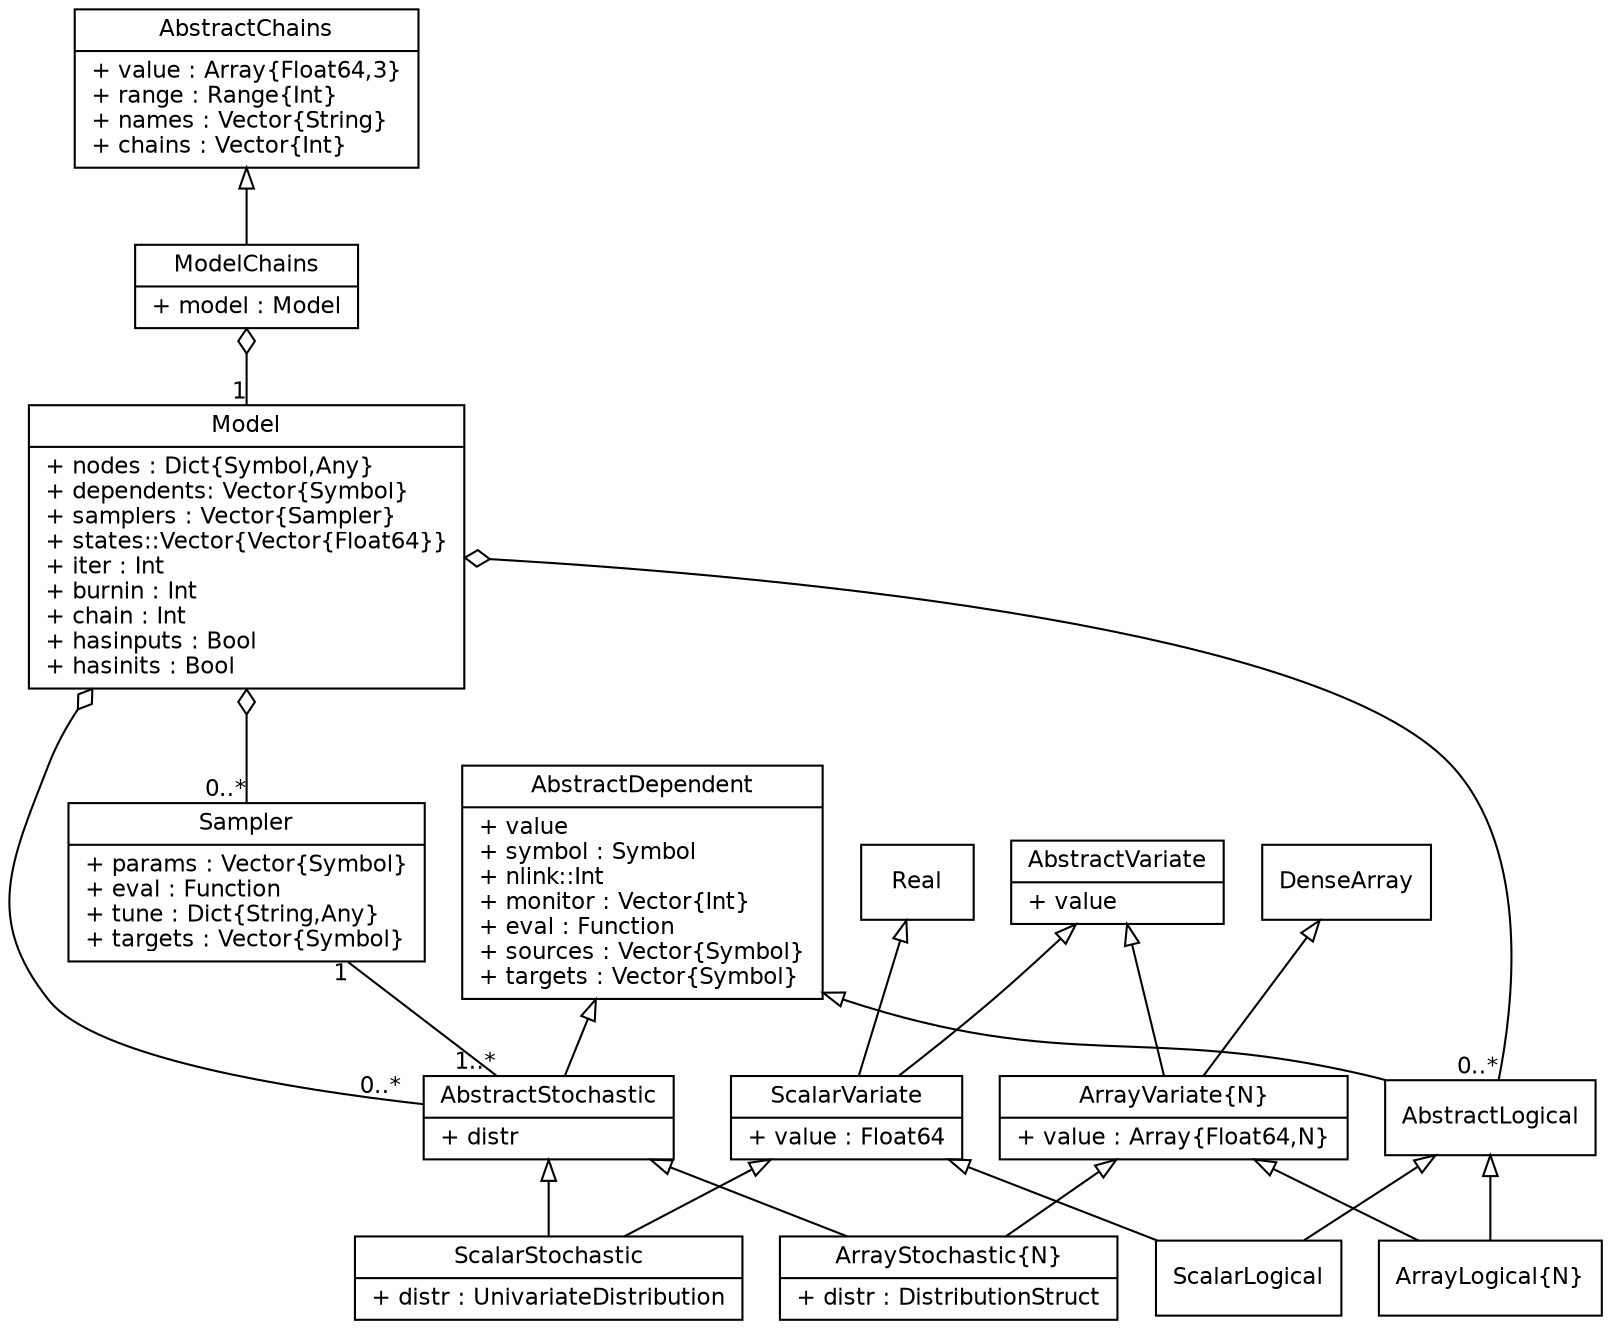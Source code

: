 graph MCMC {
    fontname = "Helvetica"
    fontsize = 11
    splines = true
    overlap = false

    node [fontname = "Helvetica", fontsize = 11, shape = record]

    edge [fontname = "Helvetica", fontsize = 11, dir = both, arrowtail = none, arrowhead = none]

    Real [label = "{Real}", pos="315,610"]

    DenseArray [label = "{DenseArray}", pos="324,570"]

    AbstractDependent [label = "{AbstractDependent|+ value\l+ symbol : Symbol\l+ nlink::Int\l+ monitor : Vector\{Int\}\l+ eval : Function\l+ sources : Vector\{Symbol\}\l+ targets : Vector\{Symbol\}\l}", pos="275,425"]

    AbstractLogical [label = "{AbstractLogical}", pos="75,425"]

    AbstractStochastic [label = "{AbstractStochastic|+ distr\l}", pos="495,425"]

    AbstractVariate [label = "{AbstractVariate|+ value\l}", pos="230,590"]

    ArrayLogical [label = "{ArrayLogical\{N\}}", pos="125,515"]

    ArrayStochastic [label = "{ArrayStochastic\{N\}|+ distr : DistributionStruct\l}", pos="425,515"]

    ArrayVariate [label = "{ArrayVariate\{N\}|+ value : Array\{Float64,N\}\l}", pos="275,515"]

    ScalarLogical [label = "{ScalarLogical}", pos="25,515"]

    ScalarStochastic [label = "{ScalarStochastic|+ distr : UnivariateDistribution\l}", pos="575,515"]

    ScalarVariate [label = "{ScalarVariate|+ value : Float64\l}", pos="275,665"]

    Model [label = "{Model|+ nodes : Dict\{Symbol,Any\}\l+ dependents: Vector\{Symbol\}\l+ samplers : Vector\{Sampler\}\l+ states::Vector\{Vector\{Float64\}\}\l+ iter : Int\l+ burnin : Int\l+ chain : Int\l+ hasinputs : Bool\l+ hasinits : Bool\l}", pos="275,290"]

    Sampler [label = "{Sampler|+ params : Vector\{Symbol\}\l+ eval : Function\l+ tune : Dict\{String,Any\}\l+ targets : Vector\{Symbol\}\l}", pos="495,290"]

    AbstractChains  [label = "{AbstractChains|+ value : Array\{Float64,3\}\l+ range : Range\{Int\}\l+ names : Vector\{String\}\l+ chains : Vector\{Int\}\l}", pos="75,330"]

    ModelChains [label = "{ModelChains|+ model : Model\l}", pos="75,250"]

    Real -- ScalarVariate [arrowtail = empty]
    DenseArray -- ArrayVariate [arrowtail = empty]

    AbstractChains -- ModelChains [arrowtail = empty]
    AbstractDependent -- AbstractLogical [arrowtail = empty]
    AbstractDependent -- AbstractStochastic [arrowtail = empty]
    AbstractLogical -- ArrayLogical [arrowtail = empty]
    AbstractLogical -- ScalarLogical [arrowtail = empty]
    AbstractStochastic -- ArrayStochastic [arrowtail = empty]
    AbstractStochastic -- ScalarStochastic [arrowtail = empty]
    AbstractVariate -- ArrayVariate [arrowtail = empty]
    AbstractVariate -- ScalarVariate [arrowtail = empty]
    ArrayVariate -- ArrayLogical [arrowtail = empty]
    ArrayVariate -- ArrayStochastic [arrowtail = empty]
    ScalarVariate -- ScalarLogical [arrowtail = empty]
    ScalarVariate -- ScalarStochastic [arrowtail = empty]

    Sampler -- AbstractStochastic [taillabel = "1", headlabel = "1..*"]
    Model -- Sampler [arrowtail = odiamond, headlabel = "0..*"]
    Model -- AbstractLogical [arrowtail = odiamond, headlabel = "0..*"]
    Model -- AbstractStochastic [arrowtail = odiamond, headlabel = "0..*", labeldistance = 2.2, labelangle = -15]
    ModelChains -- Model [arrowtail = odiamond, headlabel = "1"]

}
